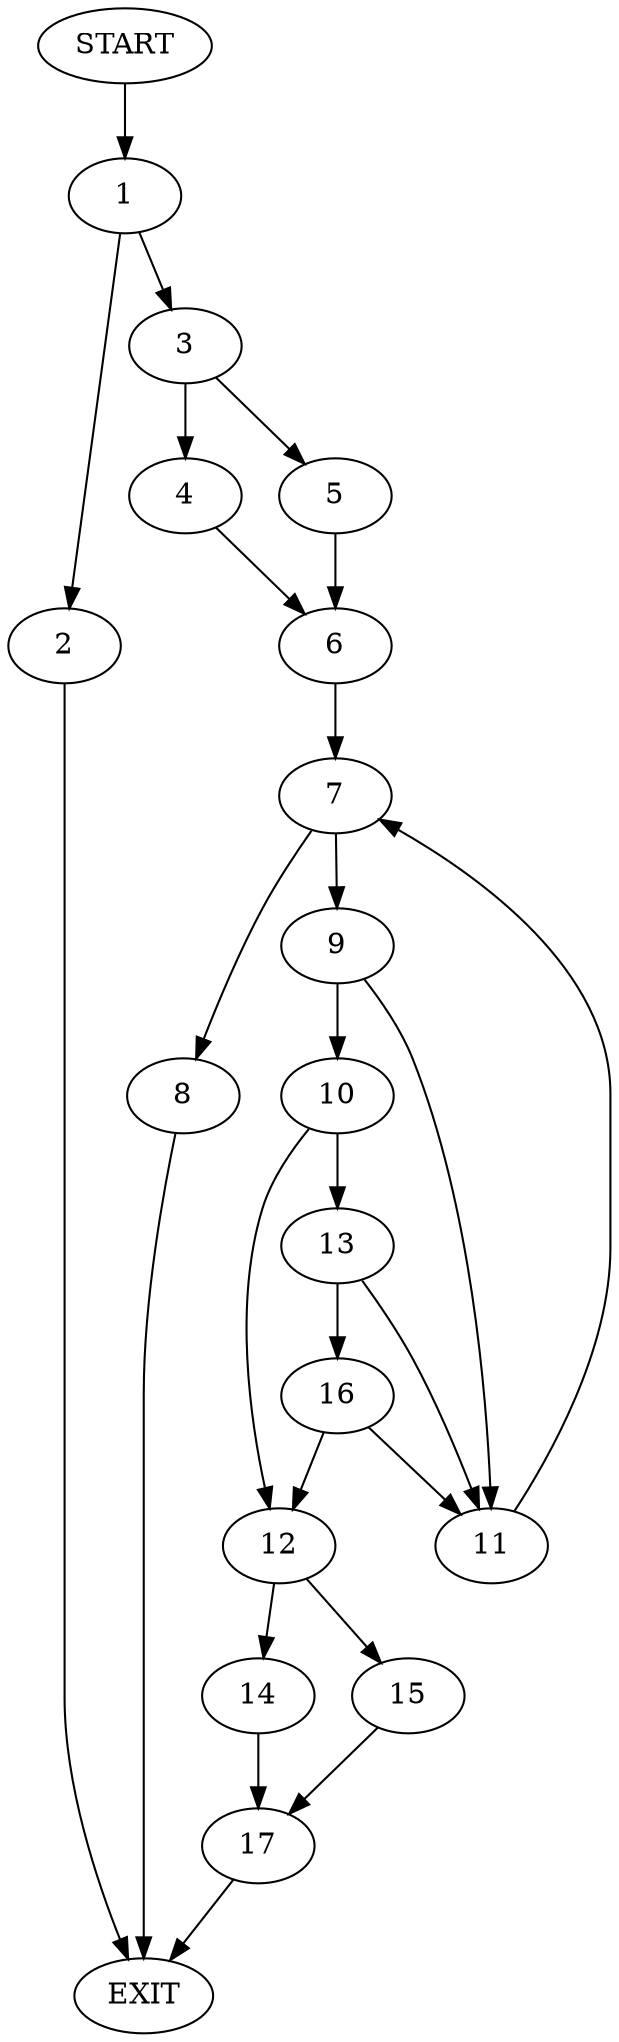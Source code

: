 digraph {
0 [label="START"]
18 [label="EXIT"]
0 -> 1
1 -> 2
1 -> 3
2 -> 18
3 -> 4
3 -> 5
4 -> 6
5 -> 6
6 -> 7
7 -> 8
7 -> 9
9 -> 10
9 -> 11
8 -> 18
10 -> 12
10 -> 13
11 -> 7
12 -> 14
12 -> 15
13 -> 16
13 -> 11
16 -> 12
16 -> 11
15 -> 17
14 -> 17
17 -> 18
}

